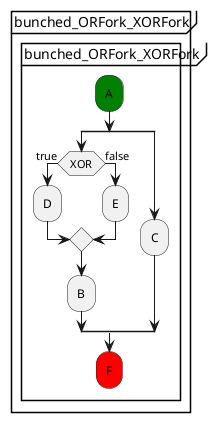 @startuml
partition "bunched_ORFork_XORFork" {
    group "bunched_ORFork_XORFork"
        #green:A;
        split
            if (XOR) then (true)
                :D;
            else (false)
                :E;
            endif
            :B;
        split again
            :C;
        end split
        #red:F;
    end group
}
@enduml